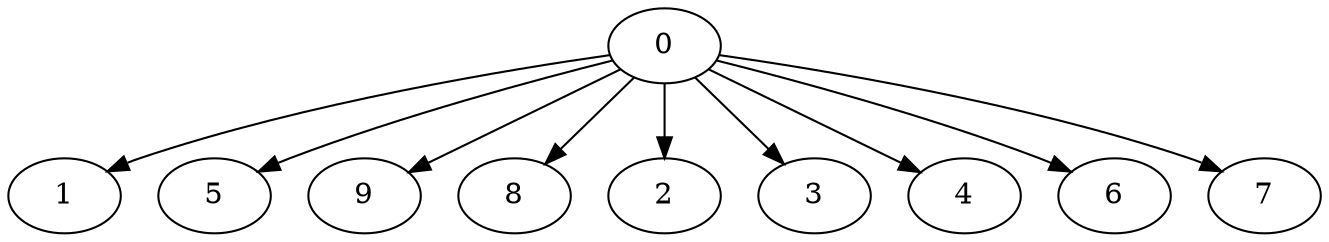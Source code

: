 digraph "Fork_Nodes_10_CCR_1.00_WeightType_Random" {
	graph ["Duplicate states"=0,
		GraphType=Fork,
		"Max states in OPEN"=0,
		Modes="120000ms; topo-ordered tasks, ; Pruning: task equivalence, fixed order ready list, ; F-value: ; Optimisation: best schedule length (\
SL) optimisation on equal, ",
		NumberOfTasks=10,
		"Pruned using list schedule length"=5,
		"States removed from OPEN"=0,
		TargetSystem="Homogeneous-6",
		"Time to schedule (ms)"=98,
		"Total idle time"=77,
		"Total schedule length"=29,
		"Total sequential time"=61,
		"Total states created"=9
	];
	0	["Finish time"=10,
		Processor=0,
		"Start time"=0,
		Weight=10];
	1	["Finish time"=20,
		Processor=0,
		"Start time"=10,
		Weight=10];
	0 -> 1	[Weight=9];
	5	["Finish time"=26,
		Processor=1,
		"Start time"=17,
		Weight=9];
	0 -> 5	[Weight=7];
	9	["Finish time"=29,
		Processor=0,
		"Start time"=20,
		Weight=9];
	0 -> 9	[Weight=11];
	8	["Finish time"=22,
		Processor=2,
		"Start time"=14,
		Weight=8];
	0 -> 8	[Weight=4];
	2	["Finish time"=19,
		Processor=3,
		"Start time"=15,
		Weight=4];
	0 -> 2	[Weight=5];
	3	["Finish time"=24,
		Processor=3,
		"Start time"=20,
		Weight=4];
	0 -> 3	[Weight=10];
	4	["Finish time"=15,
		Processor=4,
		"Start time"=12,
		Weight=3];
	0 -> 4	[Weight=2];
	6	["Finish time"=16,
		Processor=5,
		"Start time"=14,
		Weight=2];
	0 -> 6	[Weight=4];
	7	["Finish time"=21,
		Processor=4,
		"Start time"=19,
		Weight=2];
	0 -> 7	[Weight=9];
}
